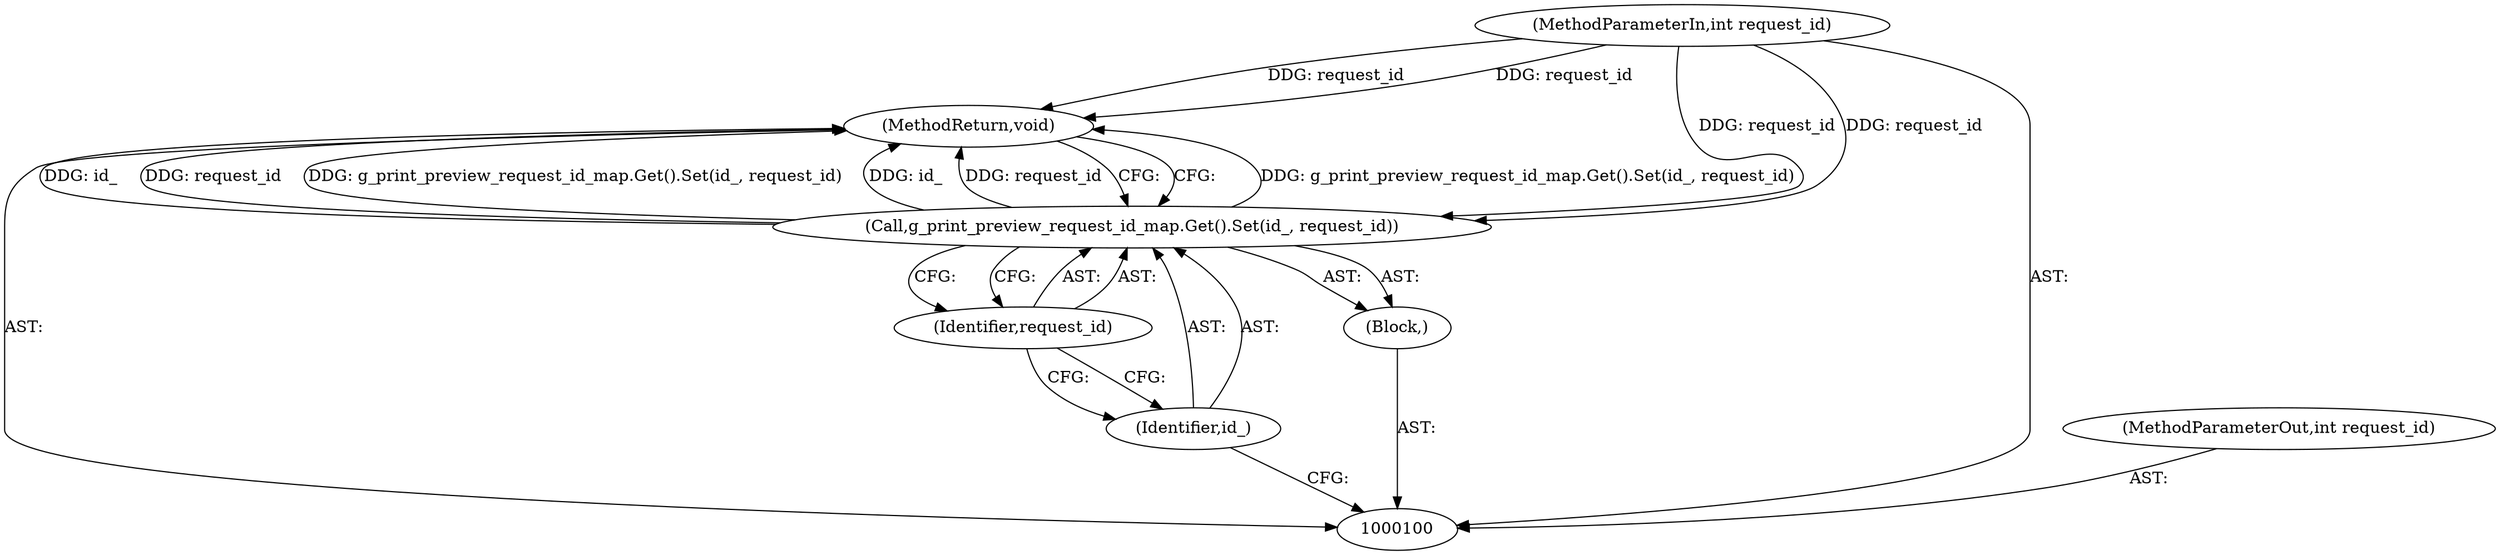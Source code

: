 digraph "0_Chrome_116d0963cadfbf55ef2ec3d13781987c4d80517a_19" {
"1000106" [label="(MethodReturn,void)"];
"1000101" [label="(MethodParameterIn,int request_id)"];
"1000116" [label="(MethodParameterOut,int request_id)"];
"1000102" [label="(Block,)"];
"1000103" [label="(Call,g_print_preview_request_id_map.Get().Set(id_, request_id))"];
"1000104" [label="(Identifier,id_)"];
"1000105" [label="(Identifier,request_id)"];
"1000106" -> "1000100"  [label="AST: "];
"1000106" -> "1000103"  [label="CFG: "];
"1000103" -> "1000106"  [label="DDG: g_print_preview_request_id_map.Get().Set(id_, request_id)"];
"1000103" -> "1000106"  [label="DDG: id_"];
"1000103" -> "1000106"  [label="DDG: request_id"];
"1000101" -> "1000106"  [label="DDG: request_id"];
"1000101" -> "1000100"  [label="AST: "];
"1000101" -> "1000106"  [label="DDG: request_id"];
"1000101" -> "1000103"  [label="DDG: request_id"];
"1000116" -> "1000100"  [label="AST: "];
"1000102" -> "1000100"  [label="AST: "];
"1000103" -> "1000102"  [label="AST: "];
"1000103" -> "1000102"  [label="AST: "];
"1000103" -> "1000105"  [label="CFG: "];
"1000104" -> "1000103"  [label="AST: "];
"1000105" -> "1000103"  [label="AST: "];
"1000106" -> "1000103"  [label="CFG: "];
"1000103" -> "1000106"  [label="DDG: g_print_preview_request_id_map.Get().Set(id_, request_id)"];
"1000103" -> "1000106"  [label="DDG: id_"];
"1000103" -> "1000106"  [label="DDG: request_id"];
"1000101" -> "1000103"  [label="DDG: request_id"];
"1000104" -> "1000103"  [label="AST: "];
"1000104" -> "1000100"  [label="CFG: "];
"1000105" -> "1000104"  [label="CFG: "];
"1000105" -> "1000103"  [label="AST: "];
"1000105" -> "1000104"  [label="CFG: "];
"1000103" -> "1000105"  [label="CFG: "];
}
